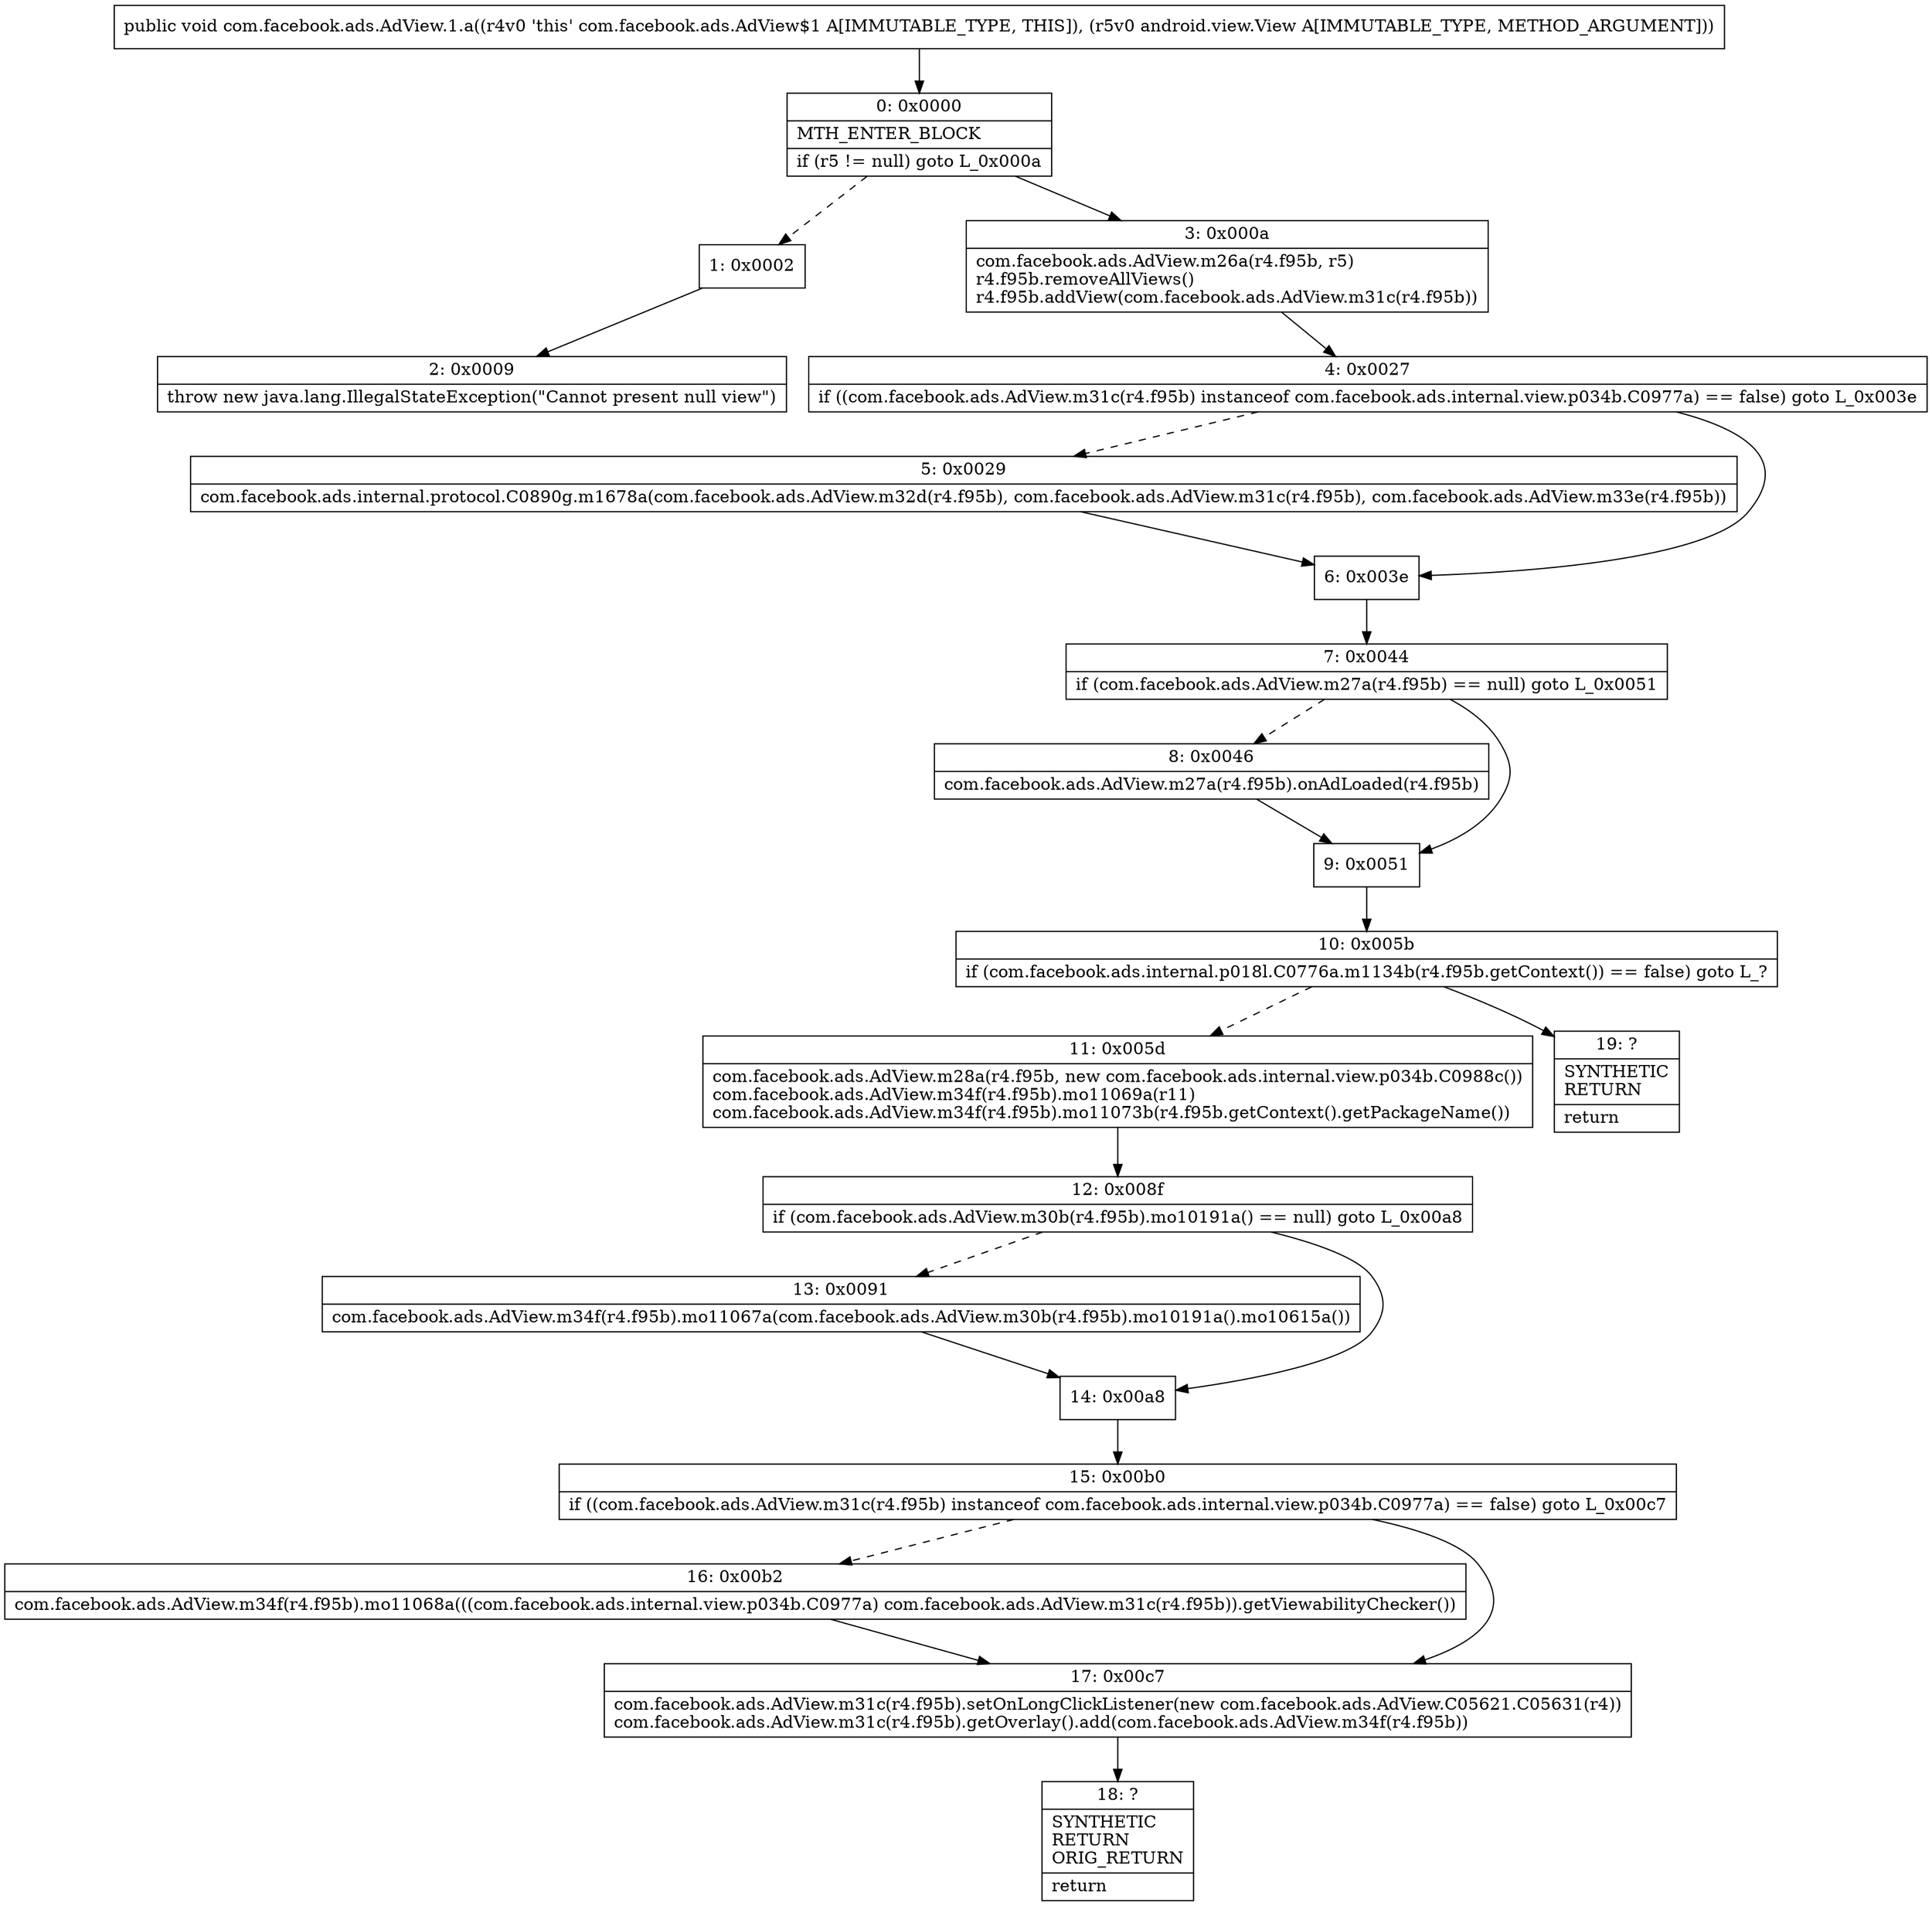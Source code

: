 digraph "CFG forcom.facebook.ads.AdView.1.a(Landroid\/view\/View;)V" {
Node_0 [shape=record,label="{0\:\ 0x0000|MTH_ENTER_BLOCK\l|if (r5 != null) goto L_0x000a\l}"];
Node_1 [shape=record,label="{1\:\ 0x0002}"];
Node_2 [shape=record,label="{2\:\ 0x0009|throw new java.lang.IllegalStateException(\"Cannot present null view\")\l}"];
Node_3 [shape=record,label="{3\:\ 0x000a|com.facebook.ads.AdView.m26a(r4.f95b, r5)\lr4.f95b.removeAllViews()\lr4.f95b.addView(com.facebook.ads.AdView.m31c(r4.f95b))\l}"];
Node_4 [shape=record,label="{4\:\ 0x0027|if ((com.facebook.ads.AdView.m31c(r4.f95b) instanceof com.facebook.ads.internal.view.p034b.C0977a) == false) goto L_0x003e\l}"];
Node_5 [shape=record,label="{5\:\ 0x0029|com.facebook.ads.internal.protocol.C0890g.m1678a(com.facebook.ads.AdView.m32d(r4.f95b), com.facebook.ads.AdView.m31c(r4.f95b), com.facebook.ads.AdView.m33e(r4.f95b))\l}"];
Node_6 [shape=record,label="{6\:\ 0x003e}"];
Node_7 [shape=record,label="{7\:\ 0x0044|if (com.facebook.ads.AdView.m27a(r4.f95b) == null) goto L_0x0051\l}"];
Node_8 [shape=record,label="{8\:\ 0x0046|com.facebook.ads.AdView.m27a(r4.f95b).onAdLoaded(r4.f95b)\l}"];
Node_9 [shape=record,label="{9\:\ 0x0051}"];
Node_10 [shape=record,label="{10\:\ 0x005b|if (com.facebook.ads.internal.p018l.C0776a.m1134b(r4.f95b.getContext()) == false) goto L_?\l}"];
Node_11 [shape=record,label="{11\:\ 0x005d|com.facebook.ads.AdView.m28a(r4.f95b, new com.facebook.ads.internal.view.p034b.C0988c())\lcom.facebook.ads.AdView.m34f(r4.f95b).mo11069a(r11)\lcom.facebook.ads.AdView.m34f(r4.f95b).mo11073b(r4.f95b.getContext().getPackageName())\l}"];
Node_12 [shape=record,label="{12\:\ 0x008f|if (com.facebook.ads.AdView.m30b(r4.f95b).mo10191a() == null) goto L_0x00a8\l}"];
Node_13 [shape=record,label="{13\:\ 0x0091|com.facebook.ads.AdView.m34f(r4.f95b).mo11067a(com.facebook.ads.AdView.m30b(r4.f95b).mo10191a().mo10615a())\l}"];
Node_14 [shape=record,label="{14\:\ 0x00a8}"];
Node_15 [shape=record,label="{15\:\ 0x00b0|if ((com.facebook.ads.AdView.m31c(r4.f95b) instanceof com.facebook.ads.internal.view.p034b.C0977a) == false) goto L_0x00c7\l}"];
Node_16 [shape=record,label="{16\:\ 0x00b2|com.facebook.ads.AdView.m34f(r4.f95b).mo11068a(((com.facebook.ads.internal.view.p034b.C0977a) com.facebook.ads.AdView.m31c(r4.f95b)).getViewabilityChecker())\l}"];
Node_17 [shape=record,label="{17\:\ 0x00c7|com.facebook.ads.AdView.m31c(r4.f95b).setOnLongClickListener(new com.facebook.ads.AdView.C05621.C05631(r4))\lcom.facebook.ads.AdView.m31c(r4.f95b).getOverlay().add(com.facebook.ads.AdView.m34f(r4.f95b))\l}"];
Node_18 [shape=record,label="{18\:\ ?|SYNTHETIC\lRETURN\lORIG_RETURN\l|return\l}"];
Node_19 [shape=record,label="{19\:\ ?|SYNTHETIC\lRETURN\l|return\l}"];
MethodNode[shape=record,label="{public void com.facebook.ads.AdView.1.a((r4v0 'this' com.facebook.ads.AdView$1 A[IMMUTABLE_TYPE, THIS]), (r5v0 android.view.View A[IMMUTABLE_TYPE, METHOD_ARGUMENT])) }"];
MethodNode -> Node_0;
Node_0 -> Node_1[style=dashed];
Node_0 -> Node_3;
Node_1 -> Node_2;
Node_3 -> Node_4;
Node_4 -> Node_5[style=dashed];
Node_4 -> Node_6;
Node_5 -> Node_6;
Node_6 -> Node_7;
Node_7 -> Node_8[style=dashed];
Node_7 -> Node_9;
Node_8 -> Node_9;
Node_9 -> Node_10;
Node_10 -> Node_11[style=dashed];
Node_10 -> Node_19;
Node_11 -> Node_12;
Node_12 -> Node_13[style=dashed];
Node_12 -> Node_14;
Node_13 -> Node_14;
Node_14 -> Node_15;
Node_15 -> Node_16[style=dashed];
Node_15 -> Node_17;
Node_16 -> Node_17;
Node_17 -> Node_18;
}

